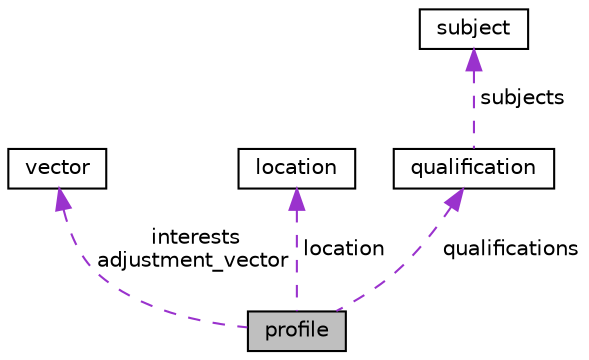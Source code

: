 digraph "profile"
{
  edge [fontname="Helvetica",fontsize="10",labelfontname="Helvetica",labelfontsize="10"];
  node [fontname="Helvetica",fontsize="10",shape=record];
  Node1 [label="profile",height=0.2,width=0.4,color="black", fillcolor="grey75", style="filled", fontcolor="black"];
  Node2 -> Node1 [dir="back",color="darkorchid3",fontsize="10",style="dashed",label=" interests\nadjustment_vector" ,fontname="Helvetica"];
  Node2 [label="vector",height=0.2,width=0.4,color="black", fillcolor="white", style="filled",URL="$structvector.html"];
  Node3 -> Node1 [dir="back",color="darkorchid3",fontsize="10",style="dashed",label=" location" ,fontname="Helvetica"];
  Node3 [label="location",height=0.2,width=0.4,color="black", fillcolor="white", style="filled",URL="$structlocation.html"];
  Node4 -> Node1 [dir="back",color="darkorchid3",fontsize="10",style="dashed",label=" qualifications" ,fontname="Helvetica"];
  Node4 [label="qualification",height=0.2,width=0.4,color="black", fillcolor="white", style="filled",URL="$structqualification.html"];
  Node5 -> Node4 [dir="back",color="darkorchid3",fontsize="10",style="dashed",label=" subjects" ,fontname="Helvetica"];
  Node5 [label="subject",height=0.2,width=0.4,color="black", fillcolor="white", style="filled",URL="$structsubject.html"];
}
